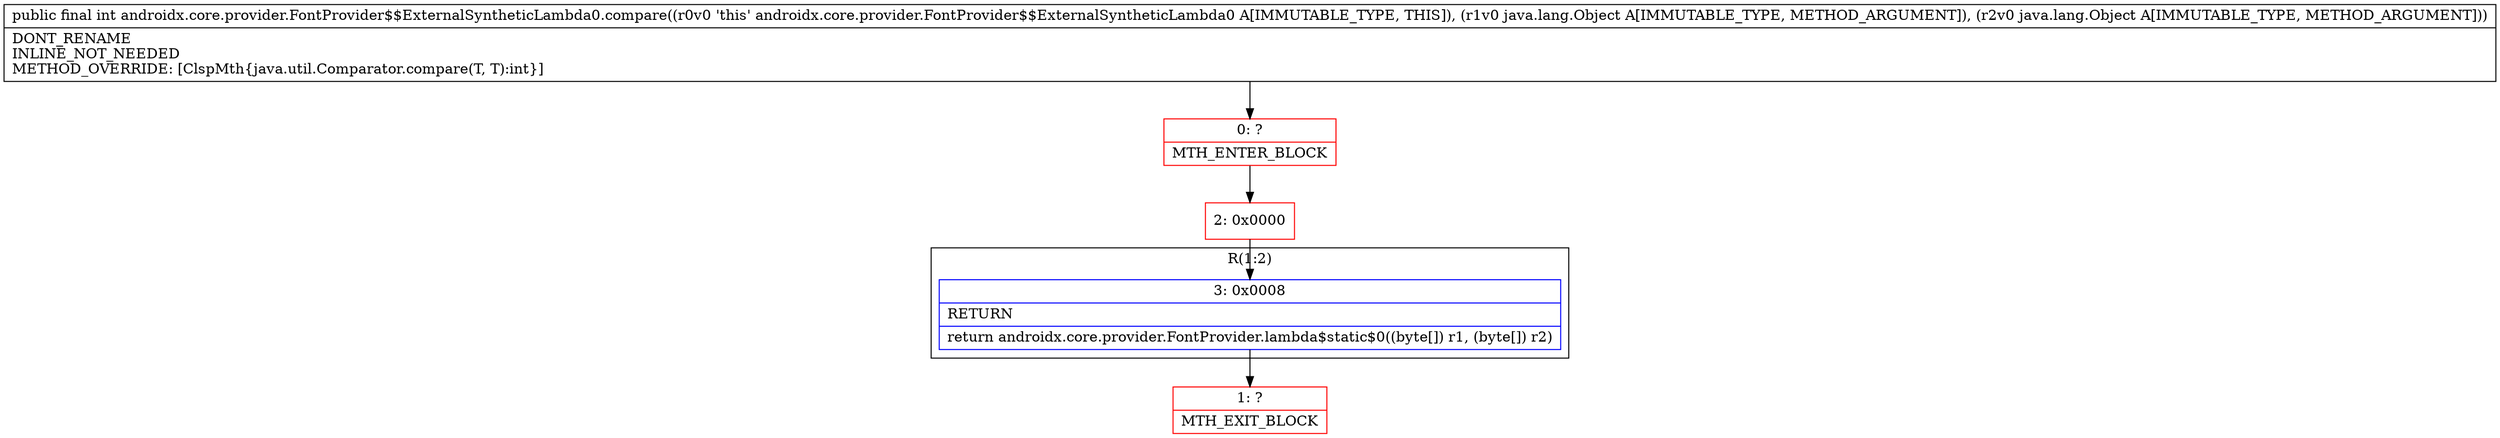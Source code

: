 digraph "CFG forandroidx.core.provider.FontProvider$$ExternalSyntheticLambda0.compare(Ljava\/lang\/Object;Ljava\/lang\/Object;)I" {
subgraph cluster_Region_1881283361 {
label = "R(1:2)";
node [shape=record,color=blue];
Node_3 [shape=record,label="{3\:\ 0x0008|RETURN\l|return androidx.core.provider.FontProvider.lambda$static$0((byte[]) r1, (byte[]) r2)\l}"];
}
Node_0 [shape=record,color=red,label="{0\:\ ?|MTH_ENTER_BLOCK\l}"];
Node_2 [shape=record,color=red,label="{2\:\ 0x0000}"];
Node_1 [shape=record,color=red,label="{1\:\ ?|MTH_EXIT_BLOCK\l}"];
MethodNode[shape=record,label="{public final int androidx.core.provider.FontProvider$$ExternalSyntheticLambda0.compare((r0v0 'this' androidx.core.provider.FontProvider$$ExternalSyntheticLambda0 A[IMMUTABLE_TYPE, THIS]), (r1v0 java.lang.Object A[IMMUTABLE_TYPE, METHOD_ARGUMENT]), (r2v0 java.lang.Object A[IMMUTABLE_TYPE, METHOD_ARGUMENT]))  | DONT_RENAME\lINLINE_NOT_NEEDED\lMETHOD_OVERRIDE: [ClspMth\{java.util.Comparator.compare(T, T):int\}]\l}"];
MethodNode -> Node_0;Node_3 -> Node_1;
Node_0 -> Node_2;
Node_2 -> Node_3;
}


